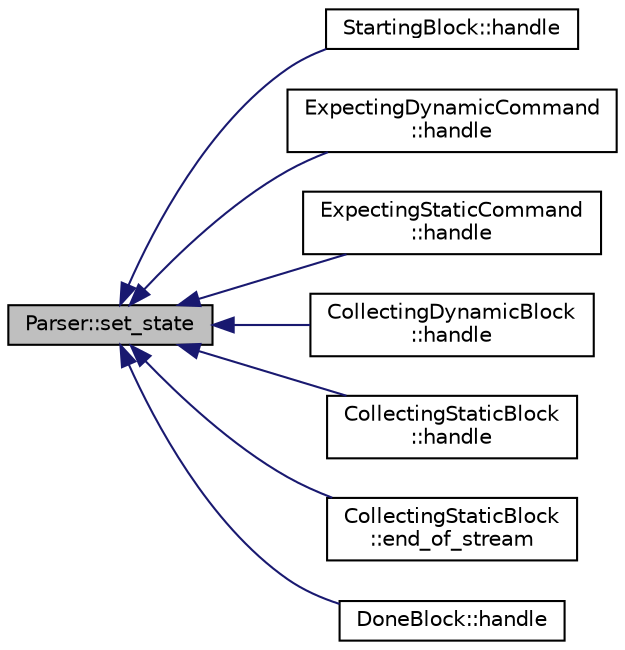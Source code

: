 digraph "Parser::set_state"
{
 // INTERACTIVE_SVG=YES
  edge [fontname="Helvetica",fontsize="10",labelfontname="Helvetica",labelfontsize="10"];
  node [fontname="Helvetica",fontsize="10",shape=record];
  rankdir="LR";
  Node1 [label="Parser::set_state",height=0.2,width=0.4,color="black", fillcolor="grey75", style="filled" fontcolor="black"];
  Node1 -> Node2 [dir="back",color="midnightblue",fontsize="10",style="solid",fontname="Helvetica"];
  Node2 [label="StartingBlock::handle",height=0.2,width=0.4,color="black", fillcolor="white", style="filled",URL="$class_starting_block.html#ad02562eef7d122f865803c1debc27f54"];
  Node1 -> Node3 [dir="back",color="midnightblue",fontsize="10",style="solid",fontname="Helvetica"];
  Node3 [label="ExpectingDynamicCommand\l::handle",height=0.2,width=0.4,color="black", fillcolor="white", style="filled",URL="$class_expecting_dynamic_command.html#a1fcc00b7b10beb5c15c9cba4eac21567"];
  Node1 -> Node4 [dir="back",color="midnightblue",fontsize="10",style="solid",fontname="Helvetica"];
  Node4 [label="ExpectingStaticCommand\l::handle",height=0.2,width=0.4,color="black", fillcolor="white", style="filled",URL="$class_expecting_static_command.html#a4f05dcc686fe20c89b21e9e2110ddf8a"];
  Node1 -> Node5 [dir="back",color="midnightblue",fontsize="10",style="solid",fontname="Helvetica"];
  Node5 [label="CollectingDynamicBlock\l::handle",height=0.2,width=0.4,color="black", fillcolor="white", style="filled",URL="$class_collecting_dynamic_block.html#a1b24141d8337e1b097f1114f6285396d"];
  Node1 -> Node6 [dir="back",color="midnightblue",fontsize="10",style="solid",fontname="Helvetica"];
  Node6 [label="CollectingStaticBlock\l::handle",height=0.2,width=0.4,color="black", fillcolor="white", style="filled",URL="$class_collecting_static_block.html#ae3b1cc7db819dafaff6e5964e0b0ccbe"];
  Node1 -> Node7 [dir="back",color="midnightblue",fontsize="10",style="solid",fontname="Helvetica"];
  Node7 [label="CollectingStaticBlock\l::end_of_stream",height=0.2,width=0.4,color="black", fillcolor="white", style="filled",URL="$class_collecting_static_block.html#ac801d05c4c30c7c8ae25983542bab09c"];
  Node1 -> Node8 [dir="back",color="midnightblue",fontsize="10",style="solid",fontname="Helvetica"];
  Node8 [label="DoneBlock::handle",height=0.2,width=0.4,color="black", fillcolor="white", style="filled",URL="$class_done_block.html#adf86a0c75d4471ca64fad4977fb7837f"];
}
